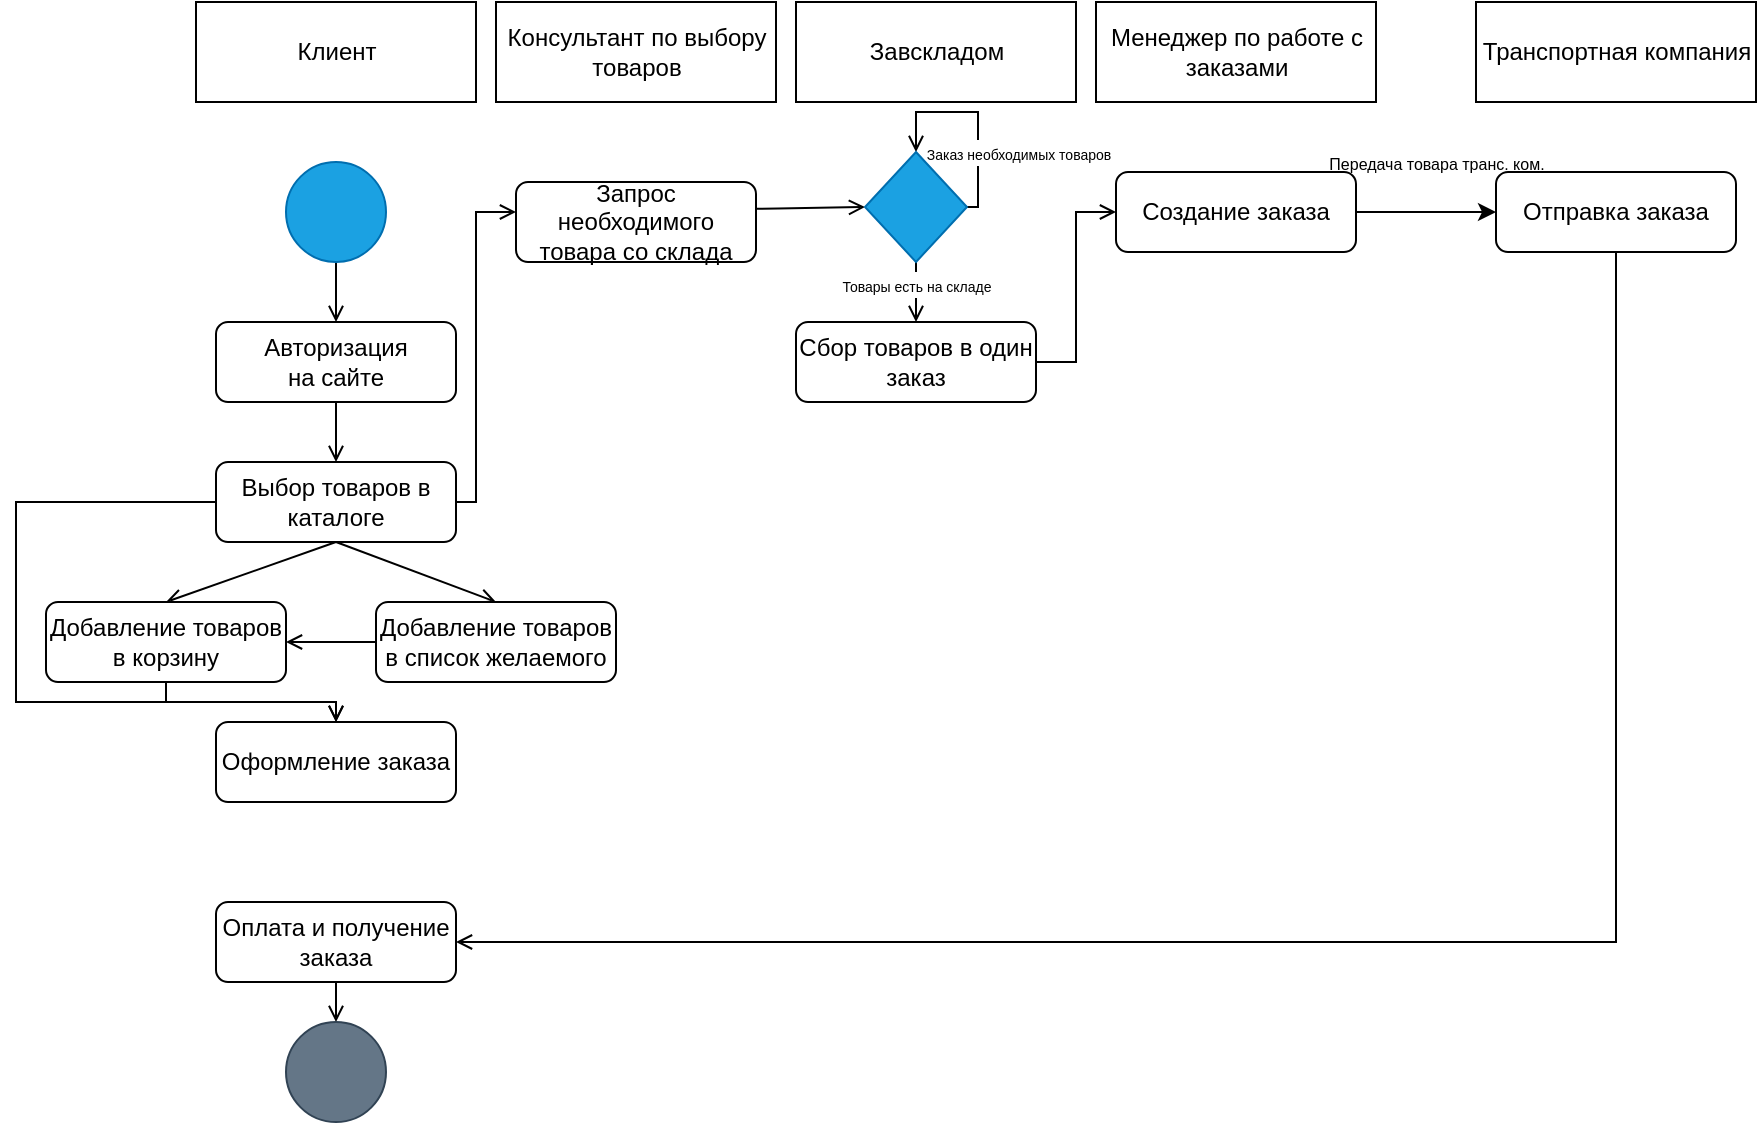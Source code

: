 <mxfile version="20.6.2" type="github">
  <diagram id="xfWNvJIfyNzFYp7gbuyn" name="Страница 1">
    <mxGraphModel dx="2249" dy="794" grid="1" gridSize="10" guides="1" tooltips="1" connect="1" arrows="1" fold="1" page="1" pageScale="1" pageWidth="827" pageHeight="1169" math="0" shadow="0">
      <root>
        <mxCell id="0" />
        <mxCell id="1" parent="0" />
        <mxCell id="bQ9kzsq8WqwhuhLTmfQs-1" value="Клиент" style="html=1;" parent="1" vertex="1">
          <mxGeometry x="20" y="130" width="140" height="50" as="geometry" />
        </mxCell>
        <mxCell id="bQ9kzsq8WqwhuhLTmfQs-2" value="Консультант по выбору&lt;br&gt;товаров" style="html=1;" parent="1" vertex="1">
          <mxGeometry x="170" y="130" width="140" height="50" as="geometry" />
        </mxCell>
        <mxCell id="bQ9kzsq8WqwhuhLTmfQs-3" value="Завскладом" style="html=1;" parent="1" vertex="1">
          <mxGeometry x="320" y="130" width="140" height="50" as="geometry" />
        </mxCell>
        <mxCell id="bQ9kzsq8WqwhuhLTmfQs-4" value="Менеджер по работе с &lt;br&gt;заказами" style="html=1;" parent="1" vertex="1">
          <mxGeometry x="470" y="130" width="140" height="50" as="geometry" />
        </mxCell>
        <mxCell id="bQ9kzsq8WqwhuhLTmfQs-111" style="edgeStyle=orthogonalEdgeStyle;rounded=0;orthogonalLoop=1;jettySize=auto;html=1;exitX=0.5;exitY=1;exitDx=0;exitDy=0;entryX=0.5;entryY=0;entryDx=0;entryDy=0;endArrow=open;endFill=0;" parent="1" source="bQ9kzsq8WqwhuhLTmfQs-6" target="bQ9kzsq8WqwhuhLTmfQs-7" edge="1">
          <mxGeometry relative="1" as="geometry" />
        </mxCell>
        <mxCell id="bQ9kzsq8WqwhuhLTmfQs-6" value="" style="ellipse;whiteSpace=wrap;html=1;aspect=fixed;fillColor=#1ba1e2;fontColor=#ffffff;strokeColor=#006EAF;" parent="1" vertex="1">
          <mxGeometry x="65" y="210" width="50" height="50" as="geometry" />
        </mxCell>
        <mxCell id="bQ9kzsq8WqwhuhLTmfQs-112" style="edgeStyle=orthogonalEdgeStyle;rounded=0;orthogonalLoop=1;jettySize=auto;html=1;exitX=0.5;exitY=1;exitDx=0;exitDy=0;entryX=0.5;entryY=0;entryDx=0;entryDy=0;endArrow=open;endFill=0;" parent="1" source="bQ9kzsq8WqwhuhLTmfQs-7" target="bQ9kzsq8WqwhuhLTmfQs-8" edge="1">
          <mxGeometry relative="1" as="geometry" />
        </mxCell>
        <mxCell id="bQ9kzsq8WqwhuhLTmfQs-7" value="Авторизация&lt;br&gt;на сайте" style="rounded=1;whiteSpace=wrap;html=1;" parent="1" vertex="1">
          <mxGeometry x="30" y="290" width="120" height="40" as="geometry" />
        </mxCell>
        <mxCell id="bQ9kzsq8WqwhuhLTmfQs-114" style="edgeStyle=orthogonalEdgeStyle;rounded=0;orthogonalLoop=1;jettySize=auto;html=1;exitX=1;exitY=0.5;exitDx=0;exitDy=0;entryX=0;entryY=0.5;entryDx=0;entryDy=0;endArrow=open;endFill=0;" parent="1" source="bQ9kzsq8WqwhuhLTmfQs-8" edge="1">
          <mxGeometry relative="1" as="geometry">
            <mxPoint x="180" y="235" as="targetPoint" />
            <Array as="points">
              <mxPoint x="160" y="380" />
              <mxPoint x="160" y="235" />
            </Array>
          </mxGeometry>
        </mxCell>
        <mxCell id="h5LEm_BGWFu0EGdjJFOk-3" style="rounded=0;orthogonalLoop=1;jettySize=auto;html=1;exitX=0.5;exitY=1;exitDx=0;exitDy=0;entryX=0.5;entryY=0;entryDx=0;entryDy=0;endArrow=open;endFill=0;" edge="1" parent="1" source="bQ9kzsq8WqwhuhLTmfQs-8" target="h5LEm_BGWFu0EGdjJFOk-1">
          <mxGeometry relative="1" as="geometry" />
        </mxCell>
        <mxCell id="h5LEm_BGWFu0EGdjJFOk-4" style="edgeStyle=none;rounded=0;orthogonalLoop=1;jettySize=auto;html=1;exitX=0.5;exitY=1;exitDx=0;exitDy=0;entryX=0.5;entryY=0;entryDx=0;entryDy=0;endArrow=open;endFill=0;" edge="1" parent="1" source="bQ9kzsq8WqwhuhLTmfQs-8" target="h5LEm_BGWFu0EGdjJFOk-2">
          <mxGeometry relative="1" as="geometry" />
        </mxCell>
        <mxCell id="h5LEm_BGWFu0EGdjJFOk-7" style="edgeStyle=orthogonalEdgeStyle;rounded=0;orthogonalLoop=1;jettySize=auto;html=1;exitX=0;exitY=0.5;exitDx=0;exitDy=0;entryX=0.5;entryY=0;entryDx=0;entryDy=0;endArrow=open;endFill=0;" edge="1" parent="1" source="bQ9kzsq8WqwhuhLTmfQs-8" target="h5LEm_BGWFu0EGdjJFOk-6">
          <mxGeometry relative="1" as="geometry">
            <Array as="points">
              <mxPoint x="-70" y="380" />
              <mxPoint x="-70" y="480" />
              <mxPoint x="90" y="480" />
            </Array>
          </mxGeometry>
        </mxCell>
        <mxCell id="bQ9kzsq8WqwhuhLTmfQs-8" value="Выбор товаров в каталоге" style="rounded=1;whiteSpace=wrap;html=1;" parent="1" vertex="1">
          <mxGeometry x="30" y="360" width="120" height="40" as="geometry" />
        </mxCell>
        <mxCell id="bQ9kzsq8WqwhuhLTmfQs-118" style="edgeStyle=orthogonalEdgeStyle;rounded=0;orthogonalLoop=1;jettySize=auto;html=1;exitX=1;exitY=0.333;exitDx=0;exitDy=0;entryX=0;entryY=0.5;entryDx=0;entryDy=0;endArrow=open;endFill=0;exitPerimeter=0;" parent="1" source="bQ9kzsq8WqwhuhLTmfQs-115" target="bQ9kzsq8WqwhuhLTmfQs-119" edge="1">
          <mxGeometry relative="1" as="geometry">
            <mxPoint x="330" y="235" as="targetPoint" />
            <Array as="points">
              <mxPoint x="311" y="233" />
              <mxPoint x="311" y="232" />
            </Array>
          </mxGeometry>
        </mxCell>
        <mxCell id="bQ9kzsq8WqwhuhLTmfQs-115" value="Запрос необходимого товара со склада" style="rounded=1;whiteSpace=wrap;html=1;" parent="1" vertex="1">
          <mxGeometry x="180" y="220" width="120" height="40" as="geometry" />
        </mxCell>
        <mxCell id="bQ9kzsq8WqwhuhLTmfQs-121" style="edgeStyle=orthogonalEdgeStyle;rounded=0;orthogonalLoop=1;jettySize=auto;html=1;exitX=0.5;exitY=1;exitDx=0;exitDy=0;entryX=0.5;entryY=0;entryDx=0;entryDy=0;endArrow=open;endFill=0;" parent="1" source="bQ9kzsq8WqwhuhLTmfQs-119" target="bQ9kzsq8WqwhuhLTmfQs-120" edge="1">
          <mxGeometry relative="1" as="geometry" />
        </mxCell>
        <mxCell id="bQ9kzsq8WqwhuhLTmfQs-122" value="&lt;font style=&quot;font-size: 7px;&quot;&gt;Товары есть на складе&lt;/font&gt;" style="edgeLabel;html=1;align=center;verticalAlign=middle;resizable=0;points=[];" parent="bQ9kzsq8WqwhuhLTmfQs-121" vertex="1" connectable="0">
          <mxGeometry x="-0.311" relative="1" as="geometry">
            <mxPoint as="offset" />
          </mxGeometry>
        </mxCell>
        <mxCell id="bQ9kzsq8WqwhuhLTmfQs-124" style="edgeStyle=orthogonalEdgeStyle;rounded=0;orthogonalLoop=1;jettySize=auto;html=1;exitX=1;exitY=0.5;exitDx=0;exitDy=0;endArrow=open;endFill=0;entryX=0.5;entryY=0;entryDx=0;entryDy=0;" parent="1" source="bQ9kzsq8WqwhuhLTmfQs-119" target="bQ9kzsq8WqwhuhLTmfQs-119" edge="1">
          <mxGeometry relative="1" as="geometry">
            <mxPoint x="380.5" y="200.5" as="targetPoint" />
            <Array as="points">
              <mxPoint x="411" y="233" />
              <mxPoint x="411" y="185" />
              <mxPoint x="380" y="185" />
            </Array>
          </mxGeometry>
        </mxCell>
        <mxCell id="bQ9kzsq8WqwhuhLTmfQs-125" value="&lt;font style=&quot;font-size: 7px;&quot;&gt;Заказ необходимых товаров&lt;/font&gt;" style="edgeLabel;html=1;align=center;verticalAlign=middle;resizable=0;points=[];" parent="bQ9kzsq8WqwhuhLTmfQs-124" vertex="1" connectable="0">
          <mxGeometry x="-0.389" relative="1" as="geometry">
            <mxPoint x="20" y="-1" as="offset" />
          </mxGeometry>
        </mxCell>
        <mxCell id="bQ9kzsq8WqwhuhLTmfQs-119" value="" style="rhombus;whiteSpace=wrap;html=1;fillColor=#1ba1e2;fontColor=#ffffff;strokeColor=#006EAF;" parent="1" vertex="1">
          <mxGeometry x="354.5" y="205" width="51" height="55" as="geometry" />
        </mxCell>
        <mxCell id="bQ9kzsq8WqwhuhLTmfQs-127" style="edgeStyle=orthogonalEdgeStyle;rounded=0;orthogonalLoop=1;jettySize=auto;html=1;exitX=1;exitY=0.5;exitDx=0;exitDy=0;entryX=0;entryY=0.5;entryDx=0;entryDy=0;fontSize=7;endArrow=open;endFill=0;" parent="1" source="bQ9kzsq8WqwhuhLTmfQs-120" target="bQ9kzsq8WqwhuhLTmfQs-126" edge="1">
          <mxGeometry relative="1" as="geometry" />
        </mxCell>
        <mxCell id="bQ9kzsq8WqwhuhLTmfQs-120" value="Сбор товаров в один заказ" style="rounded=1;whiteSpace=wrap;html=1;" parent="1" vertex="1">
          <mxGeometry x="320" y="290" width="120" height="40" as="geometry" />
        </mxCell>
        <mxCell id="jvdYSXj2o0ZVf8XddzEe-3" style="edgeStyle=orthogonalEdgeStyle;rounded=0;orthogonalLoop=1;jettySize=auto;html=1;exitX=1;exitY=0.5;exitDx=0;exitDy=0;entryX=0;entryY=0.5;entryDx=0;entryDy=0;" parent="1" source="bQ9kzsq8WqwhuhLTmfQs-126" target="jvdYSXj2o0ZVf8XddzEe-2" edge="1">
          <mxGeometry relative="1" as="geometry" />
        </mxCell>
        <mxCell id="jvdYSXj2o0ZVf8XddzEe-4" value="&lt;font style=&quot;font-size: 8px;&quot;&gt;Передача товара транс. ком.&lt;/font&gt;" style="edgeLabel;html=1;align=center;verticalAlign=middle;resizable=0;points=[];" parent="jvdYSXj2o0ZVf8XddzEe-3" vertex="1" connectable="0">
          <mxGeometry x="-0.16" y="-1" relative="1" as="geometry">
            <mxPoint x="10" y="-26" as="offset" />
          </mxGeometry>
        </mxCell>
        <mxCell id="bQ9kzsq8WqwhuhLTmfQs-126" value="Создание заказа" style="rounded=1;whiteSpace=wrap;html=1;" parent="1" vertex="1">
          <mxGeometry x="480" y="215" width="120" height="40" as="geometry" />
        </mxCell>
        <mxCell id="bQ9kzsq8WqwhuhLTmfQs-131" style="edgeStyle=orthogonalEdgeStyle;rounded=0;orthogonalLoop=1;jettySize=auto;html=1;exitX=0.5;exitY=1;exitDx=0;exitDy=0;entryX=1;entryY=0.5;entryDx=0;entryDy=0;fontSize=7;endArrow=open;endFill=0;" parent="1" source="jvdYSXj2o0ZVf8XddzEe-2" target="bQ9kzsq8WqwhuhLTmfQs-130" edge="1">
          <mxGeometry relative="1" as="geometry">
            <mxPoint x="480" y="440" as="sourcePoint" />
          </mxGeometry>
        </mxCell>
        <mxCell id="bQ9kzsq8WqwhuhLTmfQs-133" style="edgeStyle=orthogonalEdgeStyle;rounded=0;orthogonalLoop=1;jettySize=auto;html=1;exitX=0.5;exitY=1;exitDx=0;exitDy=0;entryX=0.5;entryY=0;entryDx=0;entryDy=0;fontSize=7;endArrow=open;endFill=0;" parent="1" source="bQ9kzsq8WqwhuhLTmfQs-130" target="bQ9kzsq8WqwhuhLTmfQs-132" edge="1">
          <mxGeometry relative="1" as="geometry" />
        </mxCell>
        <mxCell id="bQ9kzsq8WqwhuhLTmfQs-130" value="Оплата и получение заказа" style="rounded=1;whiteSpace=wrap;html=1;" parent="1" vertex="1">
          <mxGeometry x="30" y="580" width="120" height="40" as="geometry" />
        </mxCell>
        <mxCell id="bQ9kzsq8WqwhuhLTmfQs-132" value="" style="ellipse;whiteSpace=wrap;html=1;aspect=fixed;fillColor=#647687;fontColor=#ffffff;strokeColor=#314354;" parent="1" vertex="1">
          <mxGeometry x="65" y="640" width="50" height="50" as="geometry" />
        </mxCell>
        <mxCell id="jvdYSXj2o0ZVf8XddzEe-1" value="Транспортная компания" style="html=1;" parent="1" vertex="1">
          <mxGeometry x="660" y="130" width="140" height="50" as="geometry" />
        </mxCell>
        <mxCell id="jvdYSXj2o0ZVf8XddzEe-2" value="Отправка заказа" style="rounded=1;whiteSpace=wrap;html=1;" parent="1" vertex="1">
          <mxGeometry x="670" y="215" width="120" height="40" as="geometry" />
        </mxCell>
        <mxCell id="h5LEm_BGWFu0EGdjJFOk-9" style="edgeStyle=orthogonalEdgeStyle;rounded=0;orthogonalLoop=1;jettySize=auto;html=1;exitX=0.5;exitY=1;exitDx=0;exitDy=0;entryX=0.5;entryY=0;entryDx=0;entryDy=0;endArrow=open;endFill=0;" edge="1" parent="1" source="h5LEm_BGWFu0EGdjJFOk-1" target="h5LEm_BGWFu0EGdjJFOk-6">
          <mxGeometry relative="1" as="geometry">
            <Array as="points">
              <mxPoint x="5" y="480" />
              <mxPoint x="90" y="480" />
            </Array>
          </mxGeometry>
        </mxCell>
        <mxCell id="h5LEm_BGWFu0EGdjJFOk-1" value="Добавление товаров в корзину" style="rounded=1;whiteSpace=wrap;html=1;" vertex="1" parent="1">
          <mxGeometry x="-55" y="430" width="120" height="40" as="geometry" />
        </mxCell>
        <mxCell id="h5LEm_BGWFu0EGdjJFOk-5" style="edgeStyle=none;rounded=0;orthogonalLoop=1;jettySize=auto;html=1;exitX=0;exitY=0.5;exitDx=0;exitDy=0;entryX=1;entryY=0.5;entryDx=0;entryDy=0;endArrow=open;endFill=0;" edge="1" parent="1" source="h5LEm_BGWFu0EGdjJFOk-2" target="h5LEm_BGWFu0EGdjJFOk-1">
          <mxGeometry relative="1" as="geometry" />
        </mxCell>
        <mxCell id="h5LEm_BGWFu0EGdjJFOk-2" value="Добавление товаров в список желаемого" style="rounded=1;whiteSpace=wrap;html=1;" vertex="1" parent="1">
          <mxGeometry x="110" y="430" width="120" height="40" as="geometry" />
        </mxCell>
        <mxCell id="h5LEm_BGWFu0EGdjJFOk-6" value="Оформление заказа" style="rounded=1;whiteSpace=wrap;html=1;" vertex="1" parent="1">
          <mxGeometry x="30" y="490" width="120" height="40" as="geometry" />
        </mxCell>
      </root>
    </mxGraphModel>
  </diagram>
</mxfile>
